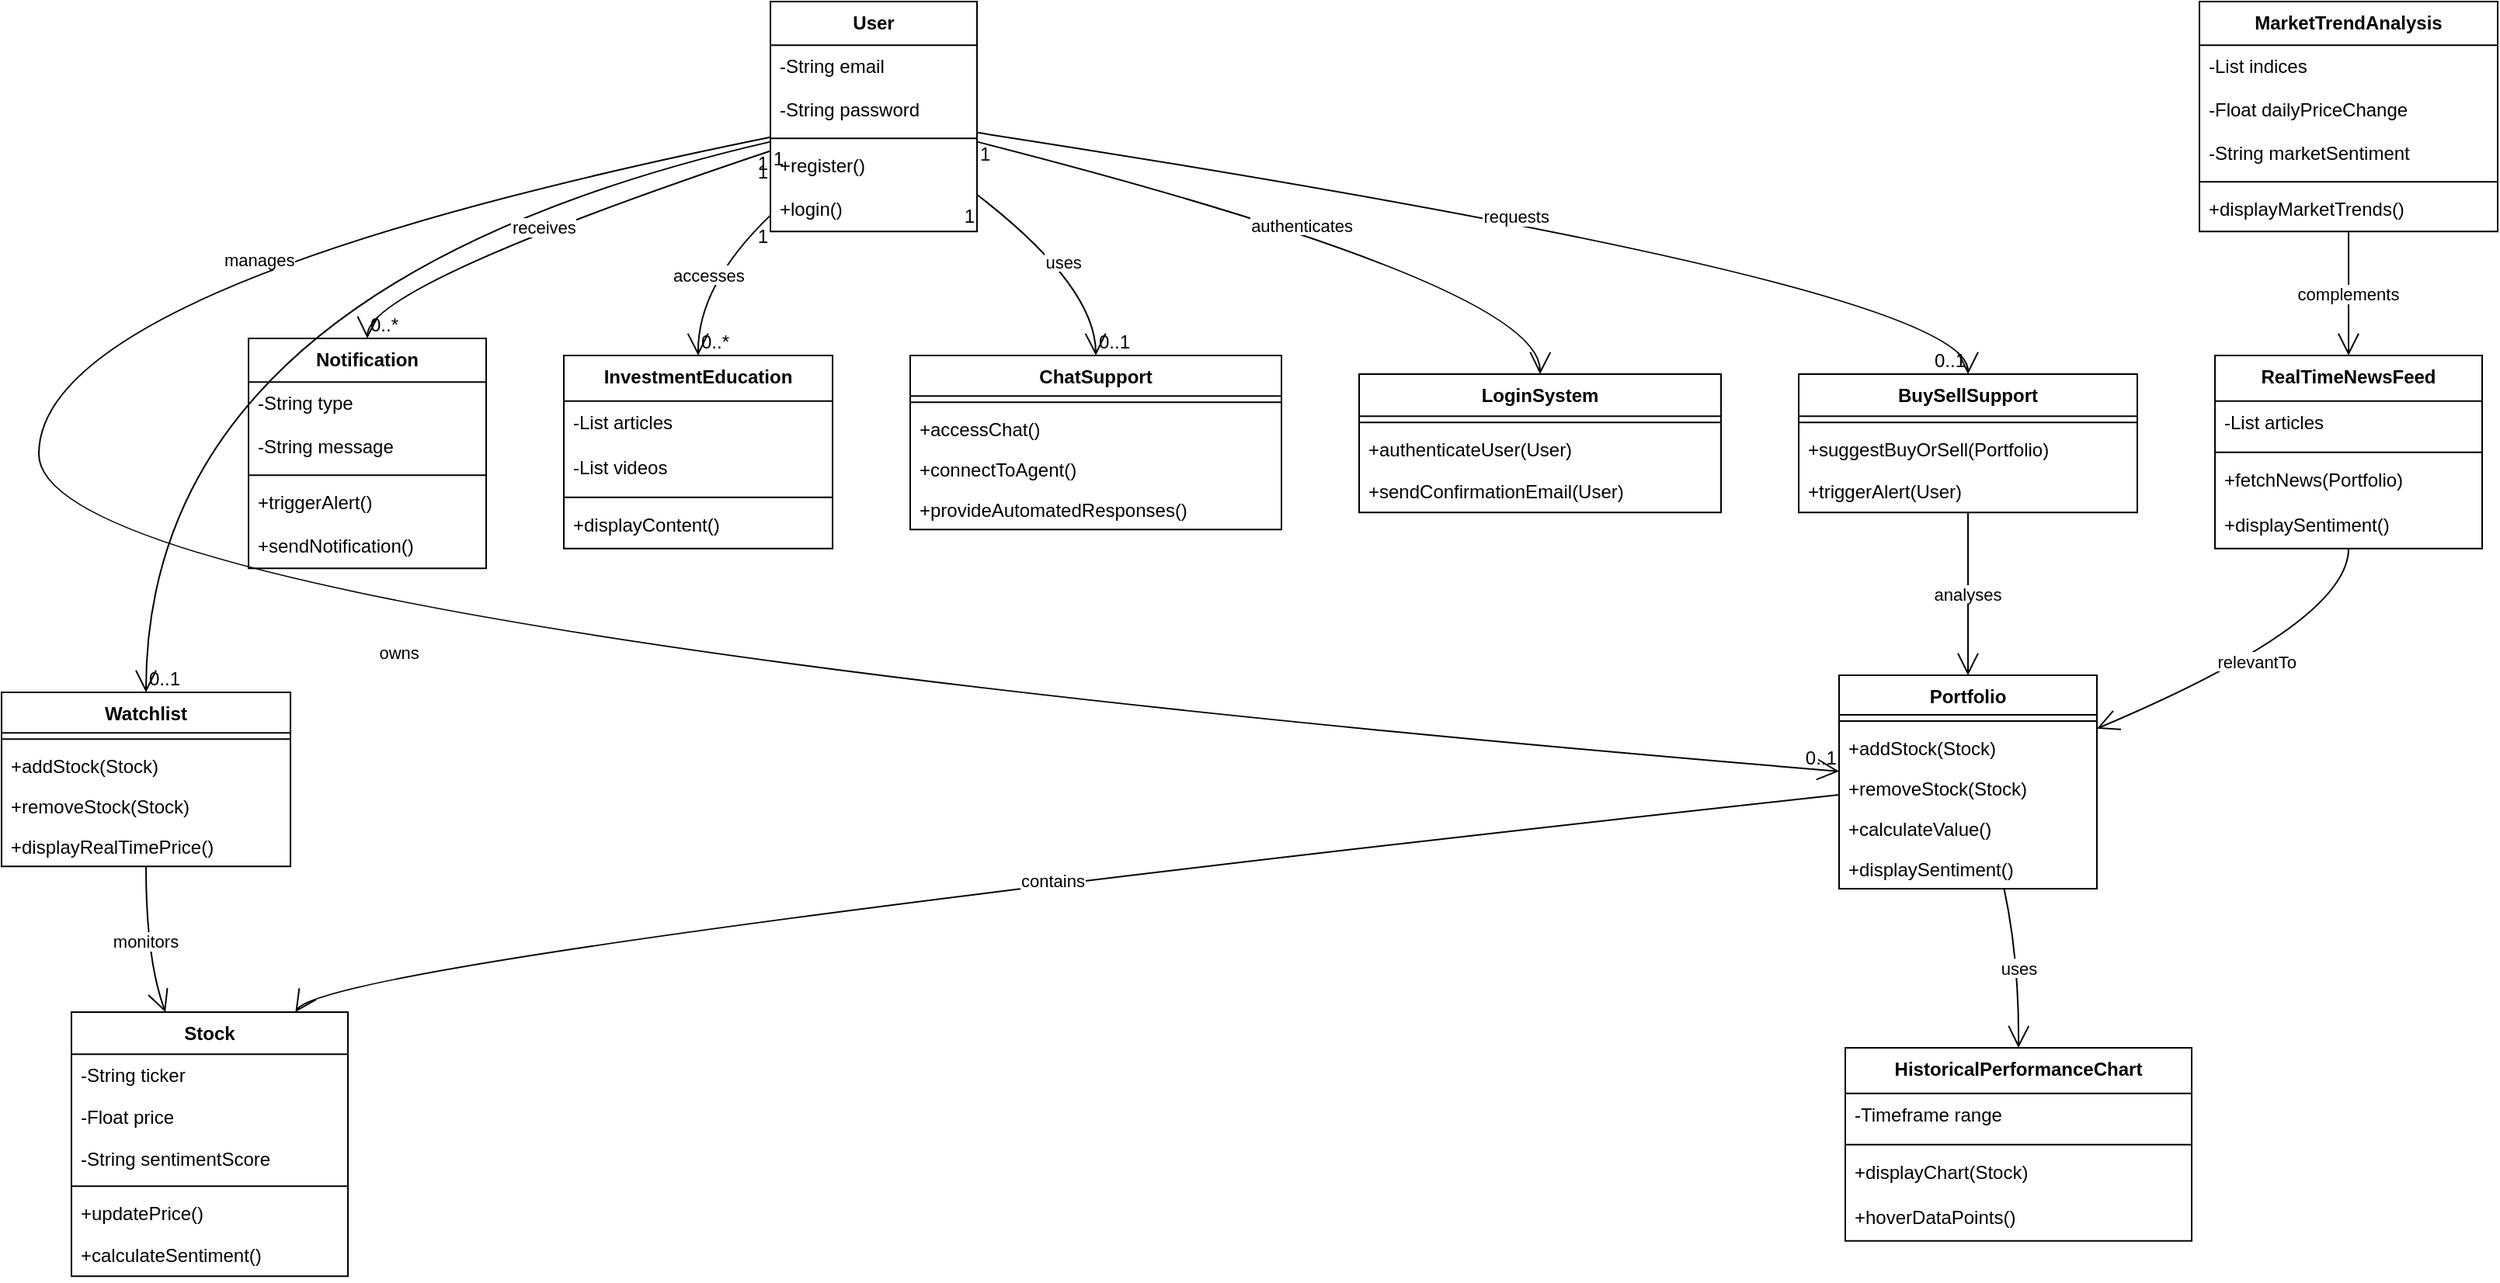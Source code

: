 <mxfile version="24.8.3">
  <diagram id="C5RBs43oDa-KdzZeNtuy" name="Page-1">
    <mxGraphModel dx="1140" dy="470" grid="1" gridSize="10" guides="1" tooltips="1" connect="1" arrows="1" fold="1" page="1" pageScale="1" pageWidth="827" pageHeight="1169" math="0" shadow="0">
      <root>
        <mxCell id="WIyWlLk6GJQsqaUBKTNV-0" />
        <mxCell id="WIyWlLk6GJQsqaUBKTNV-1" parent="WIyWlLk6GJQsqaUBKTNV-0" />
        <mxCell id="fJjkY9fA5zXbWrjskeD1-0" value="User" style="swimlane;fontStyle=1;align=center;verticalAlign=top;childLayout=stackLayout;horizontal=1;startSize=28.067;horizontalStack=0;resizeParent=1;resizeParentMax=0;resizeLast=0;collapsible=0;marginBottom=0;" vertex="1" parent="WIyWlLk6GJQsqaUBKTNV-1">
          <mxGeometry x="615" y="520" width="133" height="148.067" as="geometry" />
        </mxCell>
        <mxCell id="fJjkY9fA5zXbWrjskeD1-1" value="-String email" style="text;strokeColor=none;fillColor=none;align=left;verticalAlign=top;spacingLeft=4;spacingRight=4;overflow=hidden;rotatable=0;points=[[0,0.5],[1,0.5]];portConstraint=eastwest;" vertex="1" parent="fJjkY9fA5zXbWrjskeD1-0">
          <mxGeometry y="28.067" width="133" height="28" as="geometry" />
        </mxCell>
        <mxCell id="fJjkY9fA5zXbWrjskeD1-2" value="-String password" style="text;strokeColor=none;fillColor=none;align=left;verticalAlign=top;spacingLeft=4;spacingRight=4;overflow=hidden;rotatable=0;points=[[0,0.5],[1,0.5]];portConstraint=eastwest;" vertex="1" parent="fJjkY9fA5zXbWrjskeD1-0">
          <mxGeometry y="56.067" width="133" height="28" as="geometry" />
        </mxCell>
        <mxCell id="fJjkY9fA5zXbWrjskeD1-3" style="line;strokeWidth=1;fillColor=none;align=left;verticalAlign=middle;spacingTop=-1;spacingLeft=3;spacingRight=3;rotatable=0;labelPosition=right;points=[];portConstraint=eastwest;strokeColor=inherit;" vertex="1" parent="fJjkY9fA5zXbWrjskeD1-0">
          <mxGeometry y="84.067" width="133" height="8" as="geometry" />
        </mxCell>
        <mxCell id="fJjkY9fA5zXbWrjskeD1-4" value="+register()" style="text;strokeColor=none;fillColor=none;align=left;verticalAlign=top;spacingLeft=4;spacingRight=4;overflow=hidden;rotatable=0;points=[[0,0.5],[1,0.5]];portConstraint=eastwest;" vertex="1" parent="fJjkY9fA5zXbWrjskeD1-0">
          <mxGeometry y="92.067" width="133" height="28" as="geometry" />
        </mxCell>
        <mxCell id="fJjkY9fA5zXbWrjskeD1-5" value="+login()" style="text;strokeColor=none;fillColor=none;align=left;verticalAlign=top;spacingLeft=4;spacingRight=4;overflow=hidden;rotatable=0;points=[[0,0.5],[1,0.5]];portConstraint=eastwest;" vertex="1" parent="fJjkY9fA5zXbWrjskeD1-0">
          <mxGeometry y="120.067" width="133" height="28" as="geometry" />
        </mxCell>
        <mxCell id="fJjkY9fA5zXbWrjskeD1-6" value="Portfolio" style="swimlane;fontStyle=1;align=center;verticalAlign=top;childLayout=stackLayout;horizontal=1;startSize=25.515;horizontalStack=0;resizeParent=1;resizeParentMax=0;resizeLast=0;collapsible=0;marginBottom=0;" vertex="1" parent="WIyWlLk6GJQsqaUBKTNV-1">
          <mxGeometry x="1303" y="954" width="166" height="137.515" as="geometry" />
        </mxCell>
        <mxCell id="fJjkY9fA5zXbWrjskeD1-7" style="line;strokeWidth=1;fillColor=none;align=left;verticalAlign=middle;spacingTop=-1;spacingLeft=3;spacingRight=3;rotatable=0;labelPosition=right;points=[];portConstraint=eastwest;strokeColor=inherit;" vertex="1" parent="fJjkY9fA5zXbWrjskeD1-6">
          <mxGeometry y="25.515" width="166" height="8" as="geometry" />
        </mxCell>
        <mxCell id="fJjkY9fA5zXbWrjskeD1-8" value="+addStock(Stock)" style="text;strokeColor=none;fillColor=none;align=left;verticalAlign=top;spacingLeft=4;spacingRight=4;overflow=hidden;rotatable=0;points=[[0,0.5],[1,0.5]];portConstraint=eastwest;" vertex="1" parent="fJjkY9fA5zXbWrjskeD1-6">
          <mxGeometry y="33.515" width="166" height="26" as="geometry" />
        </mxCell>
        <mxCell id="fJjkY9fA5zXbWrjskeD1-9" value="+removeStock(Stock)" style="text;strokeColor=none;fillColor=none;align=left;verticalAlign=top;spacingLeft=4;spacingRight=4;overflow=hidden;rotatable=0;points=[[0,0.5],[1,0.5]];portConstraint=eastwest;" vertex="1" parent="fJjkY9fA5zXbWrjskeD1-6">
          <mxGeometry y="59.515" width="166" height="26" as="geometry" />
        </mxCell>
        <mxCell id="fJjkY9fA5zXbWrjskeD1-10" value="+calculateValue()" style="text;strokeColor=none;fillColor=none;align=left;verticalAlign=top;spacingLeft=4;spacingRight=4;overflow=hidden;rotatable=0;points=[[0,0.5],[1,0.5]];portConstraint=eastwest;" vertex="1" parent="fJjkY9fA5zXbWrjskeD1-6">
          <mxGeometry y="85.515" width="166" height="26" as="geometry" />
        </mxCell>
        <mxCell id="fJjkY9fA5zXbWrjskeD1-11" value="+displaySentiment()" style="text;strokeColor=none;fillColor=none;align=left;verticalAlign=top;spacingLeft=4;spacingRight=4;overflow=hidden;rotatable=0;points=[[0,0.5],[1,0.5]];portConstraint=eastwest;" vertex="1" parent="fJjkY9fA5zXbWrjskeD1-6">
          <mxGeometry y="111.515" width="166" height="26" as="geometry" />
        </mxCell>
        <mxCell id="fJjkY9fA5zXbWrjskeD1-12" value="Watchlist" style="swimlane;fontStyle=1;align=center;verticalAlign=top;childLayout=stackLayout;horizontal=1;startSize=26.148;horizontalStack=0;resizeParent=1;resizeParentMax=0;resizeLast=0;collapsible=0;marginBottom=0;" vertex="1" parent="WIyWlLk6GJQsqaUBKTNV-1">
          <mxGeometry x="120" y="965" width="186" height="112.148" as="geometry" />
        </mxCell>
        <mxCell id="fJjkY9fA5zXbWrjskeD1-13" style="line;strokeWidth=1;fillColor=none;align=left;verticalAlign=middle;spacingTop=-1;spacingLeft=3;spacingRight=3;rotatable=0;labelPosition=right;points=[];portConstraint=eastwest;strokeColor=inherit;" vertex="1" parent="fJjkY9fA5zXbWrjskeD1-12">
          <mxGeometry y="26.148" width="186" height="8" as="geometry" />
        </mxCell>
        <mxCell id="fJjkY9fA5zXbWrjskeD1-14" value="+addStock(Stock)" style="text;strokeColor=none;fillColor=none;align=left;verticalAlign=top;spacingLeft=4;spacingRight=4;overflow=hidden;rotatable=0;points=[[0,0.5],[1,0.5]];portConstraint=eastwest;" vertex="1" parent="fJjkY9fA5zXbWrjskeD1-12">
          <mxGeometry y="34.148" width="186" height="26" as="geometry" />
        </mxCell>
        <mxCell id="fJjkY9fA5zXbWrjskeD1-15" value="+removeStock(Stock)" style="text;strokeColor=none;fillColor=none;align=left;verticalAlign=top;spacingLeft=4;spacingRight=4;overflow=hidden;rotatable=0;points=[[0,0.5],[1,0.5]];portConstraint=eastwest;" vertex="1" parent="fJjkY9fA5zXbWrjskeD1-12">
          <mxGeometry y="60.148" width="186" height="26" as="geometry" />
        </mxCell>
        <mxCell id="fJjkY9fA5zXbWrjskeD1-16" value="+displayRealTimePrice()" style="text;strokeColor=none;fillColor=none;align=left;verticalAlign=top;spacingLeft=4;spacingRight=4;overflow=hidden;rotatable=0;points=[[0,0.5],[1,0.5]];portConstraint=eastwest;" vertex="1" parent="fJjkY9fA5zXbWrjskeD1-12">
          <mxGeometry y="86.148" width="186" height="26" as="geometry" />
        </mxCell>
        <mxCell id="fJjkY9fA5zXbWrjskeD1-17" value="Notification" style="swimlane;fontStyle=1;align=center;verticalAlign=top;childLayout=stackLayout;horizontal=1;startSize=28.067;horizontalStack=0;resizeParent=1;resizeParentMax=0;resizeLast=0;collapsible=0;marginBottom=0;" vertex="1" parent="WIyWlLk6GJQsqaUBKTNV-1">
          <mxGeometry x="279" y="737" width="153" height="148.067" as="geometry" />
        </mxCell>
        <mxCell id="fJjkY9fA5zXbWrjskeD1-18" value="-String type" style="text;strokeColor=none;fillColor=none;align=left;verticalAlign=top;spacingLeft=4;spacingRight=4;overflow=hidden;rotatable=0;points=[[0,0.5],[1,0.5]];portConstraint=eastwest;" vertex="1" parent="fJjkY9fA5zXbWrjskeD1-17">
          <mxGeometry y="28.067" width="153" height="28" as="geometry" />
        </mxCell>
        <mxCell id="fJjkY9fA5zXbWrjskeD1-19" value="-String message" style="text;strokeColor=none;fillColor=none;align=left;verticalAlign=top;spacingLeft=4;spacingRight=4;overflow=hidden;rotatable=0;points=[[0,0.5],[1,0.5]];portConstraint=eastwest;" vertex="1" parent="fJjkY9fA5zXbWrjskeD1-17">
          <mxGeometry y="56.067" width="153" height="28" as="geometry" />
        </mxCell>
        <mxCell id="fJjkY9fA5zXbWrjskeD1-20" style="line;strokeWidth=1;fillColor=none;align=left;verticalAlign=middle;spacingTop=-1;spacingLeft=3;spacingRight=3;rotatable=0;labelPosition=right;points=[];portConstraint=eastwest;strokeColor=inherit;" vertex="1" parent="fJjkY9fA5zXbWrjskeD1-17">
          <mxGeometry y="84.067" width="153" height="8" as="geometry" />
        </mxCell>
        <mxCell id="fJjkY9fA5zXbWrjskeD1-21" value="+triggerAlert()" style="text;strokeColor=none;fillColor=none;align=left;verticalAlign=top;spacingLeft=4;spacingRight=4;overflow=hidden;rotatable=0;points=[[0,0.5],[1,0.5]];portConstraint=eastwest;" vertex="1" parent="fJjkY9fA5zXbWrjskeD1-17">
          <mxGeometry y="92.067" width="153" height="28" as="geometry" />
        </mxCell>
        <mxCell id="fJjkY9fA5zXbWrjskeD1-22" value="+sendNotification()" style="text;strokeColor=none;fillColor=none;align=left;verticalAlign=top;spacingLeft=4;spacingRight=4;overflow=hidden;rotatable=0;points=[[0,0.5],[1,0.5]];portConstraint=eastwest;" vertex="1" parent="fJjkY9fA5zXbWrjskeD1-17">
          <mxGeometry y="120.067" width="153" height="28" as="geometry" />
        </mxCell>
        <mxCell id="fJjkY9fA5zXbWrjskeD1-23" value="InvestmentEducation" style="swimlane;fontStyle=1;align=center;verticalAlign=top;childLayout=stackLayout;horizontal=1;startSize=29.417;horizontalStack=0;resizeParent=1;resizeParentMax=0;resizeLast=0;collapsible=0;marginBottom=0;" vertex="1" parent="WIyWlLk6GJQsqaUBKTNV-1">
          <mxGeometry x="482" y="748" width="173" height="124.417" as="geometry" />
        </mxCell>
        <mxCell id="fJjkY9fA5zXbWrjskeD1-24" value="-List articles" style="text;strokeColor=none;fillColor=none;align=left;verticalAlign=top;spacingLeft=4;spacingRight=4;overflow=hidden;rotatable=0;points=[[0,0.5],[1,0.5]];portConstraint=eastwest;" vertex="1" parent="fJjkY9fA5zXbWrjskeD1-23">
          <mxGeometry y="29.417" width="173" height="29" as="geometry" />
        </mxCell>
        <mxCell id="fJjkY9fA5zXbWrjskeD1-25" value="-List videos" style="text;strokeColor=none;fillColor=none;align=left;verticalAlign=top;spacingLeft=4;spacingRight=4;overflow=hidden;rotatable=0;points=[[0,0.5],[1,0.5]];portConstraint=eastwest;" vertex="1" parent="fJjkY9fA5zXbWrjskeD1-23">
          <mxGeometry y="58.417" width="173" height="29" as="geometry" />
        </mxCell>
        <mxCell id="fJjkY9fA5zXbWrjskeD1-26" style="line;strokeWidth=1;fillColor=none;align=left;verticalAlign=middle;spacingTop=-1;spacingLeft=3;spacingRight=3;rotatable=0;labelPosition=right;points=[];portConstraint=eastwest;strokeColor=inherit;" vertex="1" parent="fJjkY9fA5zXbWrjskeD1-23">
          <mxGeometry y="87.417" width="173" height="8" as="geometry" />
        </mxCell>
        <mxCell id="fJjkY9fA5zXbWrjskeD1-27" value="+displayContent()" style="text;strokeColor=none;fillColor=none;align=left;verticalAlign=top;spacingLeft=4;spacingRight=4;overflow=hidden;rotatable=0;points=[[0,0.5],[1,0.5]];portConstraint=eastwest;" vertex="1" parent="fJjkY9fA5zXbWrjskeD1-23">
          <mxGeometry y="95.417" width="173" height="29" as="geometry" />
        </mxCell>
        <mxCell id="fJjkY9fA5zXbWrjskeD1-28" value="ChatSupport" style="swimlane;fontStyle=1;align=center;verticalAlign=top;childLayout=stackLayout;horizontal=1;startSize=26.148;horizontalStack=0;resizeParent=1;resizeParentMax=0;resizeLast=0;collapsible=0;marginBottom=0;" vertex="1" parent="WIyWlLk6GJQsqaUBKTNV-1">
          <mxGeometry x="705" y="748" width="239" height="112.148" as="geometry" />
        </mxCell>
        <mxCell id="fJjkY9fA5zXbWrjskeD1-29" style="line;strokeWidth=1;fillColor=none;align=left;verticalAlign=middle;spacingTop=-1;spacingLeft=3;spacingRight=3;rotatable=0;labelPosition=right;points=[];portConstraint=eastwest;strokeColor=inherit;" vertex="1" parent="fJjkY9fA5zXbWrjskeD1-28">
          <mxGeometry y="26.148" width="239" height="8" as="geometry" />
        </mxCell>
        <mxCell id="fJjkY9fA5zXbWrjskeD1-30" value="+accessChat()" style="text;strokeColor=none;fillColor=none;align=left;verticalAlign=top;spacingLeft=4;spacingRight=4;overflow=hidden;rotatable=0;points=[[0,0.5],[1,0.5]];portConstraint=eastwest;" vertex="1" parent="fJjkY9fA5zXbWrjskeD1-28">
          <mxGeometry y="34.148" width="239" height="26" as="geometry" />
        </mxCell>
        <mxCell id="fJjkY9fA5zXbWrjskeD1-31" value="+connectToAgent()" style="text;strokeColor=none;fillColor=none;align=left;verticalAlign=top;spacingLeft=4;spacingRight=4;overflow=hidden;rotatable=0;points=[[0,0.5],[1,0.5]];portConstraint=eastwest;" vertex="1" parent="fJjkY9fA5zXbWrjskeD1-28">
          <mxGeometry y="60.148" width="239" height="26" as="geometry" />
        </mxCell>
        <mxCell id="fJjkY9fA5zXbWrjskeD1-32" value="+provideAutomatedResponses()" style="text;strokeColor=none;fillColor=none;align=left;verticalAlign=top;spacingLeft=4;spacingRight=4;overflow=hidden;rotatable=0;points=[[0,0.5],[1,0.5]];portConstraint=eastwest;" vertex="1" parent="fJjkY9fA5zXbWrjskeD1-28">
          <mxGeometry y="86.148" width="239" height="26" as="geometry" />
        </mxCell>
        <mxCell id="fJjkY9fA5zXbWrjskeD1-33" value="LoginSystem" style="swimlane;fontStyle=1;align=center;verticalAlign=top;childLayout=stackLayout;horizontal=1;startSize=27.143;horizontalStack=0;resizeParent=1;resizeParentMax=0;resizeLast=0;collapsible=0;marginBottom=0;" vertex="1" parent="WIyWlLk6GJQsqaUBKTNV-1">
          <mxGeometry x="994" y="760" width="233" height="89.143" as="geometry" />
        </mxCell>
        <mxCell id="fJjkY9fA5zXbWrjskeD1-34" style="line;strokeWidth=1;fillColor=none;align=left;verticalAlign=middle;spacingTop=-1;spacingLeft=3;spacingRight=3;rotatable=0;labelPosition=right;points=[];portConstraint=eastwest;strokeColor=inherit;" vertex="1" parent="fJjkY9fA5zXbWrjskeD1-33">
          <mxGeometry y="27.143" width="233" height="8" as="geometry" />
        </mxCell>
        <mxCell id="fJjkY9fA5zXbWrjskeD1-35" value="+authenticateUser(User)" style="text;strokeColor=none;fillColor=none;align=left;verticalAlign=top;spacingLeft=4;spacingRight=4;overflow=hidden;rotatable=0;points=[[0,0.5],[1,0.5]];portConstraint=eastwest;" vertex="1" parent="fJjkY9fA5zXbWrjskeD1-33">
          <mxGeometry y="35.143" width="233" height="27" as="geometry" />
        </mxCell>
        <mxCell id="fJjkY9fA5zXbWrjskeD1-36" value="+sendConfirmationEmail(User)" style="text;strokeColor=none;fillColor=none;align=left;verticalAlign=top;spacingLeft=4;spacingRight=4;overflow=hidden;rotatable=0;points=[[0,0.5],[1,0.5]];portConstraint=eastwest;" vertex="1" parent="fJjkY9fA5zXbWrjskeD1-33">
          <mxGeometry y="62.143" width="233" height="27" as="geometry" />
        </mxCell>
        <mxCell id="fJjkY9fA5zXbWrjskeD1-37" value="BuySellSupport" style="swimlane;fontStyle=1;align=center;verticalAlign=top;childLayout=stackLayout;horizontal=1;startSize=27.143;horizontalStack=0;resizeParent=1;resizeParentMax=0;resizeLast=0;collapsible=0;marginBottom=0;" vertex="1" parent="WIyWlLk6GJQsqaUBKTNV-1">
          <mxGeometry x="1277" y="760" width="218" height="89.143" as="geometry" />
        </mxCell>
        <mxCell id="fJjkY9fA5zXbWrjskeD1-38" style="line;strokeWidth=1;fillColor=none;align=left;verticalAlign=middle;spacingTop=-1;spacingLeft=3;spacingRight=3;rotatable=0;labelPosition=right;points=[];portConstraint=eastwest;strokeColor=inherit;" vertex="1" parent="fJjkY9fA5zXbWrjskeD1-37">
          <mxGeometry y="27.143" width="218" height="8" as="geometry" />
        </mxCell>
        <mxCell id="fJjkY9fA5zXbWrjskeD1-39" value="+suggestBuyOrSell(Portfolio)" style="text;strokeColor=none;fillColor=none;align=left;verticalAlign=top;spacingLeft=4;spacingRight=4;overflow=hidden;rotatable=0;points=[[0,0.5],[1,0.5]];portConstraint=eastwest;" vertex="1" parent="fJjkY9fA5zXbWrjskeD1-37">
          <mxGeometry y="35.143" width="218" height="27" as="geometry" />
        </mxCell>
        <mxCell id="fJjkY9fA5zXbWrjskeD1-40" value="+triggerAlert(User)" style="text;strokeColor=none;fillColor=none;align=left;verticalAlign=top;spacingLeft=4;spacingRight=4;overflow=hidden;rotatable=0;points=[[0,0.5],[1,0.5]];portConstraint=eastwest;" vertex="1" parent="fJjkY9fA5zXbWrjskeD1-37">
          <mxGeometry y="62.143" width="218" height="27" as="geometry" />
        </mxCell>
        <mxCell id="fJjkY9fA5zXbWrjskeD1-41" value="Stock" style="swimlane;fontStyle=1;align=center;verticalAlign=top;childLayout=stackLayout;horizontal=1;startSize=27.167;horizontalStack=0;resizeParent=1;resizeParentMax=0;resizeLast=0;collapsible=0;marginBottom=0;" vertex="1" parent="WIyWlLk6GJQsqaUBKTNV-1">
          <mxGeometry x="165" y="1171" width="178" height="170.167" as="geometry" />
        </mxCell>
        <mxCell id="fJjkY9fA5zXbWrjskeD1-42" value="-String ticker" style="text;strokeColor=none;fillColor=none;align=left;verticalAlign=top;spacingLeft=4;spacingRight=4;overflow=hidden;rotatable=0;points=[[0,0.5],[1,0.5]];portConstraint=eastwest;" vertex="1" parent="fJjkY9fA5zXbWrjskeD1-41">
          <mxGeometry y="27.167" width="178" height="27" as="geometry" />
        </mxCell>
        <mxCell id="fJjkY9fA5zXbWrjskeD1-43" value="-Float price" style="text;strokeColor=none;fillColor=none;align=left;verticalAlign=top;spacingLeft=4;spacingRight=4;overflow=hidden;rotatable=0;points=[[0,0.5],[1,0.5]];portConstraint=eastwest;" vertex="1" parent="fJjkY9fA5zXbWrjskeD1-41">
          <mxGeometry y="54.167" width="178" height="27" as="geometry" />
        </mxCell>
        <mxCell id="fJjkY9fA5zXbWrjskeD1-44" value="-String sentimentScore" style="text;strokeColor=none;fillColor=none;align=left;verticalAlign=top;spacingLeft=4;spacingRight=4;overflow=hidden;rotatable=0;points=[[0,0.5],[1,0.5]];portConstraint=eastwest;" vertex="1" parent="fJjkY9fA5zXbWrjskeD1-41">
          <mxGeometry y="81.167" width="178" height="27" as="geometry" />
        </mxCell>
        <mxCell id="fJjkY9fA5zXbWrjskeD1-45" style="line;strokeWidth=1;fillColor=none;align=left;verticalAlign=middle;spacingTop=-1;spacingLeft=3;spacingRight=3;rotatable=0;labelPosition=right;points=[];portConstraint=eastwest;strokeColor=inherit;" vertex="1" parent="fJjkY9fA5zXbWrjskeD1-41">
          <mxGeometry y="108.167" width="178" height="8" as="geometry" />
        </mxCell>
        <mxCell id="fJjkY9fA5zXbWrjskeD1-46" value="+updatePrice()" style="text;strokeColor=none;fillColor=none;align=left;verticalAlign=top;spacingLeft=4;spacingRight=4;overflow=hidden;rotatable=0;points=[[0,0.5],[1,0.5]];portConstraint=eastwest;" vertex="1" parent="fJjkY9fA5zXbWrjskeD1-41">
          <mxGeometry y="116.167" width="178" height="27" as="geometry" />
        </mxCell>
        <mxCell id="fJjkY9fA5zXbWrjskeD1-47" value="+calculateSentiment()" style="text;strokeColor=none;fillColor=none;align=left;verticalAlign=top;spacingLeft=4;spacingRight=4;overflow=hidden;rotatable=0;points=[[0,0.5],[1,0.5]];portConstraint=eastwest;" vertex="1" parent="fJjkY9fA5zXbWrjskeD1-41">
          <mxGeometry y="143.167" width="178" height="27" as="geometry" />
        </mxCell>
        <mxCell id="fJjkY9fA5zXbWrjskeD1-48" value="RealTimeNewsFeed" style="swimlane;fontStyle=1;align=center;verticalAlign=top;childLayout=stackLayout;horizontal=1;startSize=29.417;horizontalStack=0;resizeParent=1;resizeParentMax=0;resizeLast=0;collapsible=0;marginBottom=0;" vertex="1" parent="WIyWlLk6GJQsqaUBKTNV-1">
          <mxGeometry x="1545" y="748" width="172" height="124.417" as="geometry" />
        </mxCell>
        <mxCell id="fJjkY9fA5zXbWrjskeD1-49" value="-List articles" style="text;strokeColor=none;fillColor=none;align=left;verticalAlign=top;spacingLeft=4;spacingRight=4;overflow=hidden;rotatable=0;points=[[0,0.5],[1,0.5]];portConstraint=eastwest;" vertex="1" parent="fJjkY9fA5zXbWrjskeD1-48">
          <mxGeometry y="29.417" width="172" height="29" as="geometry" />
        </mxCell>
        <mxCell id="fJjkY9fA5zXbWrjskeD1-50" style="line;strokeWidth=1;fillColor=none;align=left;verticalAlign=middle;spacingTop=-1;spacingLeft=3;spacingRight=3;rotatable=0;labelPosition=right;points=[];portConstraint=eastwest;strokeColor=inherit;" vertex="1" parent="fJjkY9fA5zXbWrjskeD1-48">
          <mxGeometry y="58.417" width="172" height="8" as="geometry" />
        </mxCell>
        <mxCell id="fJjkY9fA5zXbWrjskeD1-51" value="+fetchNews(Portfolio)" style="text;strokeColor=none;fillColor=none;align=left;verticalAlign=top;spacingLeft=4;spacingRight=4;overflow=hidden;rotatable=0;points=[[0,0.5],[1,0.5]];portConstraint=eastwest;" vertex="1" parent="fJjkY9fA5zXbWrjskeD1-48">
          <mxGeometry y="66.417" width="172" height="29" as="geometry" />
        </mxCell>
        <mxCell id="fJjkY9fA5zXbWrjskeD1-52" value="+displaySentiment()" style="text;strokeColor=none;fillColor=none;align=left;verticalAlign=top;spacingLeft=4;spacingRight=4;overflow=hidden;rotatable=0;points=[[0,0.5],[1,0.5]];portConstraint=eastwest;" vertex="1" parent="fJjkY9fA5zXbWrjskeD1-48">
          <mxGeometry y="95.417" width="172" height="29" as="geometry" />
        </mxCell>
        <mxCell id="fJjkY9fA5zXbWrjskeD1-53" value="MarketTrendAnalysis" style="swimlane;fontStyle=1;align=center;verticalAlign=top;childLayout=stackLayout;horizontal=1;startSize=28.067;horizontalStack=0;resizeParent=1;resizeParentMax=0;resizeLast=0;collapsible=0;marginBottom=0;" vertex="1" parent="WIyWlLk6GJQsqaUBKTNV-1">
          <mxGeometry x="1535" y="520" width="192" height="148.067" as="geometry" />
        </mxCell>
        <mxCell id="fJjkY9fA5zXbWrjskeD1-54" value="-List indices" style="text;strokeColor=none;fillColor=none;align=left;verticalAlign=top;spacingLeft=4;spacingRight=4;overflow=hidden;rotatable=0;points=[[0,0.5],[1,0.5]];portConstraint=eastwest;" vertex="1" parent="fJjkY9fA5zXbWrjskeD1-53">
          <mxGeometry y="28.067" width="192" height="28" as="geometry" />
        </mxCell>
        <mxCell id="fJjkY9fA5zXbWrjskeD1-55" value="-Float dailyPriceChange" style="text;strokeColor=none;fillColor=none;align=left;verticalAlign=top;spacingLeft=4;spacingRight=4;overflow=hidden;rotatable=0;points=[[0,0.5],[1,0.5]];portConstraint=eastwest;" vertex="1" parent="fJjkY9fA5zXbWrjskeD1-53">
          <mxGeometry y="56.067" width="192" height="28" as="geometry" />
        </mxCell>
        <mxCell id="fJjkY9fA5zXbWrjskeD1-56" value="-String marketSentiment" style="text;strokeColor=none;fillColor=none;align=left;verticalAlign=top;spacingLeft=4;spacingRight=4;overflow=hidden;rotatable=0;points=[[0,0.5],[1,0.5]];portConstraint=eastwest;" vertex="1" parent="fJjkY9fA5zXbWrjskeD1-53">
          <mxGeometry y="84.067" width="192" height="28" as="geometry" />
        </mxCell>
        <mxCell id="fJjkY9fA5zXbWrjskeD1-57" style="line;strokeWidth=1;fillColor=none;align=left;verticalAlign=middle;spacingTop=-1;spacingLeft=3;spacingRight=3;rotatable=0;labelPosition=right;points=[];portConstraint=eastwest;strokeColor=inherit;" vertex="1" parent="fJjkY9fA5zXbWrjskeD1-53">
          <mxGeometry y="112.067" width="192" height="8" as="geometry" />
        </mxCell>
        <mxCell id="fJjkY9fA5zXbWrjskeD1-58" value="+displayMarketTrends()" style="text;strokeColor=none;fillColor=none;align=left;verticalAlign=top;spacingLeft=4;spacingRight=4;overflow=hidden;rotatable=0;points=[[0,0.5],[1,0.5]];portConstraint=eastwest;" vertex="1" parent="fJjkY9fA5zXbWrjskeD1-53">
          <mxGeometry y="120.067" width="192" height="28" as="geometry" />
        </mxCell>
        <mxCell id="fJjkY9fA5zXbWrjskeD1-59" value="HistoricalPerformanceChart" style="swimlane;fontStyle=1;align=center;verticalAlign=top;childLayout=stackLayout;horizontal=1;startSize=29.417;horizontalStack=0;resizeParent=1;resizeParentMax=0;resizeLast=0;collapsible=0;marginBottom=0;" vertex="1" parent="WIyWlLk6GJQsqaUBKTNV-1">
          <mxGeometry x="1307" y="1194" width="223" height="124.417" as="geometry" />
        </mxCell>
        <mxCell id="fJjkY9fA5zXbWrjskeD1-60" value="-Timeframe range" style="text;strokeColor=none;fillColor=none;align=left;verticalAlign=top;spacingLeft=4;spacingRight=4;overflow=hidden;rotatable=0;points=[[0,0.5],[1,0.5]];portConstraint=eastwest;" vertex="1" parent="fJjkY9fA5zXbWrjskeD1-59">
          <mxGeometry y="29.417" width="223" height="29" as="geometry" />
        </mxCell>
        <mxCell id="fJjkY9fA5zXbWrjskeD1-61" style="line;strokeWidth=1;fillColor=none;align=left;verticalAlign=middle;spacingTop=-1;spacingLeft=3;spacingRight=3;rotatable=0;labelPosition=right;points=[];portConstraint=eastwest;strokeColor=inherit;" vertex="1" parent="fJjkY9fA5zXbWrjskeD1-59">
          <mxGeometry y="58.417" width="223" height="8" as="geometry" />
        </mxCell>
        <mxCell id="fJjkY9fA5zXbWrjskeD1-62" value="+displayChart(Stock)" style="text;strokeColor=none;fillColor=none;align=left;verticalAlign=top;spacingLeft=4;spacingRight=4;overflow=hidden;rotatable=0;points=[[0,0.5],[1,0.5]];portConstraint=eastwest;" vertex="1" parent="fJjkY9fA5zXbWrjskeD1-59">
          <mxGeometry y="66.417" width="223" height="29" as="geometry" />
        </mxCell>
        <mxCell id="fJjkY9fA5zXbWrjskeD1-63" value="+hoverDataPoints()" style="text;strokeColor=none;fillColor=none;align=left;verticalAlign=top;spacingLeft=4;spacingRight=4;overflow=hidden;rotatable=0;points=[[0,0.5],[1,0.5]];portConstraint=eastwest;" vertex="1" parent="fJjkY9fA5zXbWrjskeD1-59">
          <mxGeometry y="95.417" width="223" height="29" as="geometry" />
        </mxCell>
        <mxCell id="fJjkY9fA5zXbWrjskeD1-64" value="owns" style="curved=1;startArrow=none;endArrow=open;endSize=12;exitX=0;exitY=0.59;entryX=0;entryY=0.45;rounded=0;" edge="1" parent="WIyWlLk6GJQsqaUBKTNV-1" source="fJjkY9fA5zXbWrjskeD1-0" target="fJjkY9fA5zXbWrjskeD1-6">
          <mxGeometry relative="1" as="geometry">
            <Array as="points">
              <mxPoint x="144" y="703" />
              <mxPoint x="144" y="920" />
            </Array>
          </mxGeometry>
        </mxCell>
        <mxCell id="fJjkY9fA5zXbWrjskeD1-65" value="1" style="edgeLabel;resizable=0;labelBackgroundColor=none;fontSize=12;align=left;verticalAlign=top;" vertex="1" parent="fJjkY9fA5zXbWrjskeD1-64">
          <mxGeometry x="-1" relative="1" as="geometry" />
        </mxCell>
        <mxCell id="fJjkY9fA5zXbWrjskeD1-66" value="0..1" style="edgeLabel;resizable=0;labelBackgroundColor=none;fontSize=12;align=right;verticalAlign=bottom;" vertex="1" parent="fJjkY9fA5zXbWrjskeD1-64">
          <mxGeometry x="1" relative="1" as="geometry" />
        </mxCell>
        <mxCell id="fJjkY9fA5zXbWrjskeD1-67" value="manages" style="curved=1;startArrow=none;endArrow=open;endSize=12;exitX=0;exitY=0.61;entryX=0.5;entryY=0;rounded=0;" edge="1" parent="WIyWlLk6GJQsqaUBKTNV-1" source="fJjkY9fA5zXbWrjskeD1-0" target="fJjkY9fA5zXbWrjskeD1-12">
          <mxGeometry relative="1" as="geometry">
            <Array as="points">
              <mxPoint x="213" y="703" />
            </Array>
          </mxGeometry>
        </mxCell>
        <mxCell id="fJjkY9fA5zXbWrjskeD1-68" value="1" style="edgeLabel;resizable=0;labelBackgroundColor=none;fontSize=12;align=right;verticalAlign=top;" vertex="1" parent="fJjkY9fA5zXbWrjskeD1-67">
          <mxGeometry x="-1" relative="1" as="geometry" />
        </mxCell>
        <mxCell id="fJjkY9fA5zXbWrjskeD1-69" value="0..1" style="edgeLabel;resizable=0;labelBackgroundColor=none;fontSize=12;align=left;verticalAlign=bottom;" vertex="1" parent="fJjkY9fA5zXbWrjskeD1-67">
          <mxGeometry x="1" relative="1" as="geometry" />
        </mxCell>
        <mxCell id="fJjkY9fA5zXbWrjskeD1-70" value="receives" style="curved=1;startArrow=none;endArrow=open;endSize=12;exitX=0;exitY=0.65;entryX=0.5;entryY=0;rounded=0;" edge="1" parent="WIyWlLk6GJQsqaUBKTNV-1" source="fJjkY9fA5zXbWrjskeD1-0" target="fJjkY9fA5zXbWrjskeD1-17">
          <mxGeometry relative="1" as="geometry">
            <Array as="points">
              <mxPoint x="356" y="703" />
            </Array>
          </mxGeometry>
        </mxCell>
        <mxCell id="fJjkY9fA5zXbWrjskeD1-71" value="1" style="edgeLabel;resizable=0;labelBackgroundColor=none;fontSize=12;align=right;verticalAlign=top;" vertex="1" parent="fJjkY9fA5zXbWrjskeD1-70">
          <mxGeometry x="-1" relative="1" as="geometry" />
        </mxCell>
        <mxCell id="fJjkY9fA5zXbWrjskeD1-72" value="0..*" style="edgeLabel;resizable=0;labelBackgroundColor=none;fontSize=12;align=left;verticalAlign=bottom;" vertex="1" parent="fJjkY9fA5zXbWrjskeD1-70">
          <mxGeometry x="1" relative="1" as="geometry" />
        </mxCell>
        <mxCell id="fJjkY9fA5zXbWrjskeD1-73" value="accesses" style="curved=1;startArrow=none;endArrow=open;endSize=12;exitX=0;exitY=0.93;entryX=0.5;entryY=0;rounded=0;" edge="1" parent="WIyWlLk6GJQsqaUBKTNV-1" source="fJjkY9fA5zXbWrjskeD1-0" target="fJjkY9fA5zXbWrjskeD1-23">
          <mxGeometry relative="1" as="geometry">
            <Array as="points">
              <mxPoint x="568" y="703" />
            </Array>
          </mxGeometry>
        </mxCell>
        <mxCell id="fJjkY9fA5zXbWrjskeD1-74" value="1" style="edgeLabel;resizable=0;labelBackgroundColor=none;fontSize=12;align=right;verticalAlign=top;" vertex="1" parent="fJjkY9fA5zXbWrjskeD1-73">
          <mxGeometry x="-1" relative="1" as="geometry" />
        </mxCell>
        <mxCell id="fJjkY9fA5zXbWrjskeD1-75" value="0..*" style="edgeLabel;resizable=0;labelBackgroundColor=none;fontSize=12;align=left;verticalAlign=bottom;" vertex="1" parent="fJjkY9fA5zXbWrjskeD1-73">
          <mxGeometry x="1" relative="1" as="geometry" />
        </mxCell>
        <mxCell id="fJjkY9fA5zXbWrjskeD1-76" value="uses" style="curved=1;startArrow=none;endArrow=open;endSize=12;exitX=1;exitY=0.84;entryX=0.5;entryY=0;rounded=0;" edge="1" parent="WIyWlLk6GJQsqaUBKTNV-1" source="fJjkY9fA5zXbWrjskeD1-0" target="fJjkY9fA5zXbWrjskeD1-28">
          <mxGeometry relative="1" as="geometry">
            <Array as="points">
              <mxPoint x="824" y="703" />
            </Array>
          </mxGeometry>
        </mxCell>
        <mxCell id="fJjkY9fA5zXbWrjskeD1-77" value="1" style="edgeLabel;resizable=0;labelBackgroundColor=none;fontSize=12;align=right;verticalAlign=top;" vertex="1" parent="fJjkY9fA5zXbWrjskeD1-76">
          <mxGeometry x="-1" relative="1" as="geometry" />
        </mxCell>
        <mxCell id="fJjkY9fA5zXbWrjskeD1-78" value="0..1" style="edgeLabel;resizable=0;labelBackgroundColor=none;fontSize=12;align=left;verticalAlign=bottom;" vertex="1" parent="fJjkY9fA5zXbWrjskeD1-76">
          <mxGeometry x="1" relative="1" as="geometry" />
        </mxCell>
        <mxCell id="fJjkY9fA5zXbWrjskeD1-79" value="authenticates" style="curved=1;startArrow=none;endArrow=open;endSize=12;exitX=1;exitY=0.61;entryX=0.5;entryY=0;rounded=0;" edge="1" parent="WIyWlLk6GJQsqaUBKTNV-1" source="fJjkY9fA5zXbWrjskeD1-0" target="fJjkY9fA5zXbWrjskeD1-33">
          <mxGeometry relative="1" as="geometry">
            <Array as="points">
              <mxPoint x="1111" y="703" />
            </Array>
          </mxGeometry>
        </mxCell>
        <mxCell id="fJjkY9fA5zXbWrjskeD1-80" value="requests" style="curved=1;startArrow=none;endArrow=open;endSize=12;exitX=1;exitY=0.57;entryX=0.5;entryY=0;rounded=0;" edge="1" parent="WIyWlLk6GJQsqaUBKTNV-1" source="fJjkY9fA5zXbWrjskeD1-0" target="fJjkY9fA5zXbWrjskeD1-37">
          <mxGeometry relative="1" as="geometry">
            <Array as="points">
              <mxPoint x="1386" y="703" />
            </Array>
          </mxGeometry>
        </mxCell>
        <mxCell id="fJjkY9fA5zXbWrjskeD1-81" value="1" style="edgeLabel;resizable=0;labelBackgroundColor=none;fontSize=12;align=left;verticalAlign=top;" vertex="1" parent="fJjkY9fA5zXbWrjskeD1-80">
          <mxGeometry x="-1" relative="1" as="geometry" />
        </mxCell>
        <mxCell id="fJjkY9fA5zXbWrjskeD1-82" value="0..1" style="edgeLabel;resizable=0;labelBackgroundColor=none;fontSize=12;align=right;verticalAlign=bottom;" vertex="1" parent="fJjkY9fA5zXbWrjskeD1-80">
          <mxGeometry x="1" relative="1" as="geometry" />
        </mxCell>
        <mxCell id="fJjkY9fA5zXbWrjskeD1-83" value="contains" style="curved=1;startArrow=none;endArrow=open;endSize=12;exitX=0;exitY=0.56;entryX=0.81;entryY=0;rounded=0;" edge="1" parent="WIyWlLk6GJQsqaUBKTNV-1" source="fJjkY9fA5zXbWrjskeD1-6" target="fJjkY9fA5zXbWrjskeD1-41">
          <mxGeometry relative="1" as="geometry">
            <Array as="points">
              <mxPoint x="332" y="1137" />
            </Array>
          </mxGeometry>
        </mxCell>
        <mxCell id="fJjkY9fA5zXbWrjskeD1-84" value="monitors" style="curved=1;startArrow=none;endArrow=open;endSize=12;exitX=0.5;exitY=1;entryX=0.34;entryY=0;rounded=0;" edge="1" parent="WIyWlLk6GJQsqaUBKTNV-1" source="fJjkY9fA5zXbWrjskeD1-12" target="fJjkY9fA5zXbWrjskeD1-41">
          <mxGeometry relative="1" as="geometry">
            <Array as="points">
              <mxPoint x="213" y="1137" />
            </Array>
          </mxGeometry>
        </mxCell>
        <mxCell id="fJjkY9fA5zXbWrjskeD1-85" value="analyses" style="curved=1;startArrow=none;endArrow=open;endSize=12;exitX=0.5;exitY=1;entryX=0.5;entryY=0;rounded=0;" edge="1" parent="WIyWlLk6GJQsqaUBKTNV-1" source="fJjkY9fA5zXbWrjskeD1-37" target="fJjkY9fA5zXbWrjskeD1-6">
          <mxGeometry relative="1" as="geometry">
            <Array as="points" />
          </mxGeometry>
        </mxCell>
        <mxCell id="fJjkY9fA5zXbWrjskeD1-86" value="relevantTo" style="curved=1;startArrow=none;endArrow=open;endSize=12;exitX=0.5;exitY=1;entryX=1;entryY=0.25;rounded=0;" edge="1" parent="WIyWlLk6GJQsqaUBKTNV-1" source="fJjkY9fA5zXbWrjskeD1-48" target="fJjkY9fA5zXbWrjskeD1-6">
          <mxGeometry relative="1" as="geometry">
            <Array as="points">
              <mxPoint x="1631" y="920" />
            </Array>
          </mxGeometry>
        </mxCell>
        <mxCell id="fJjkY9fA5zXbWrjskeD1-87" value="complements" style="curved=1;startArrow=none;endArrow=open;endSize=12;exitX=0.5;exitY=1;entryX=0.5;entryY=0;rounded=0;" edge="1" parent="WIyWlLk6GJQsqaUBKTNV-1" source="fJjkY9fA5zXbWrjskeD1-53" target="fJjkY9fA5zXbWrjskeD1-48">
          <mxGeometry relative="1" as="geometry">
            <Array as="points" />
          </mxGeometry>
        </mxCell>
        <mxCell id="fJjkY9fA5zXbWrjskeD1-88" value="uses" style="curved=1;startArrow=none;endArrow=open;endSize=12;exitX=0.64;exitY=1;entryX=0.5;entryY=0;rounded=0;" edge="1" parent="WIyWlLk6GJQsqaUBKTNV-1" source="fJjkY9fA5zXbWrjskeD1-6" target="fJjkY9fA5zXbWrjskeD1-59">
          <mxGeometry relative="1" as="geometry">
            <Array as="points">
              <mxPoint x="1419" y="1137" />
            </Array>
          </mxGeometry>
        </mxCell>
      </root>
    </mxGraphModel>
  </diagram>
</mxfile>

